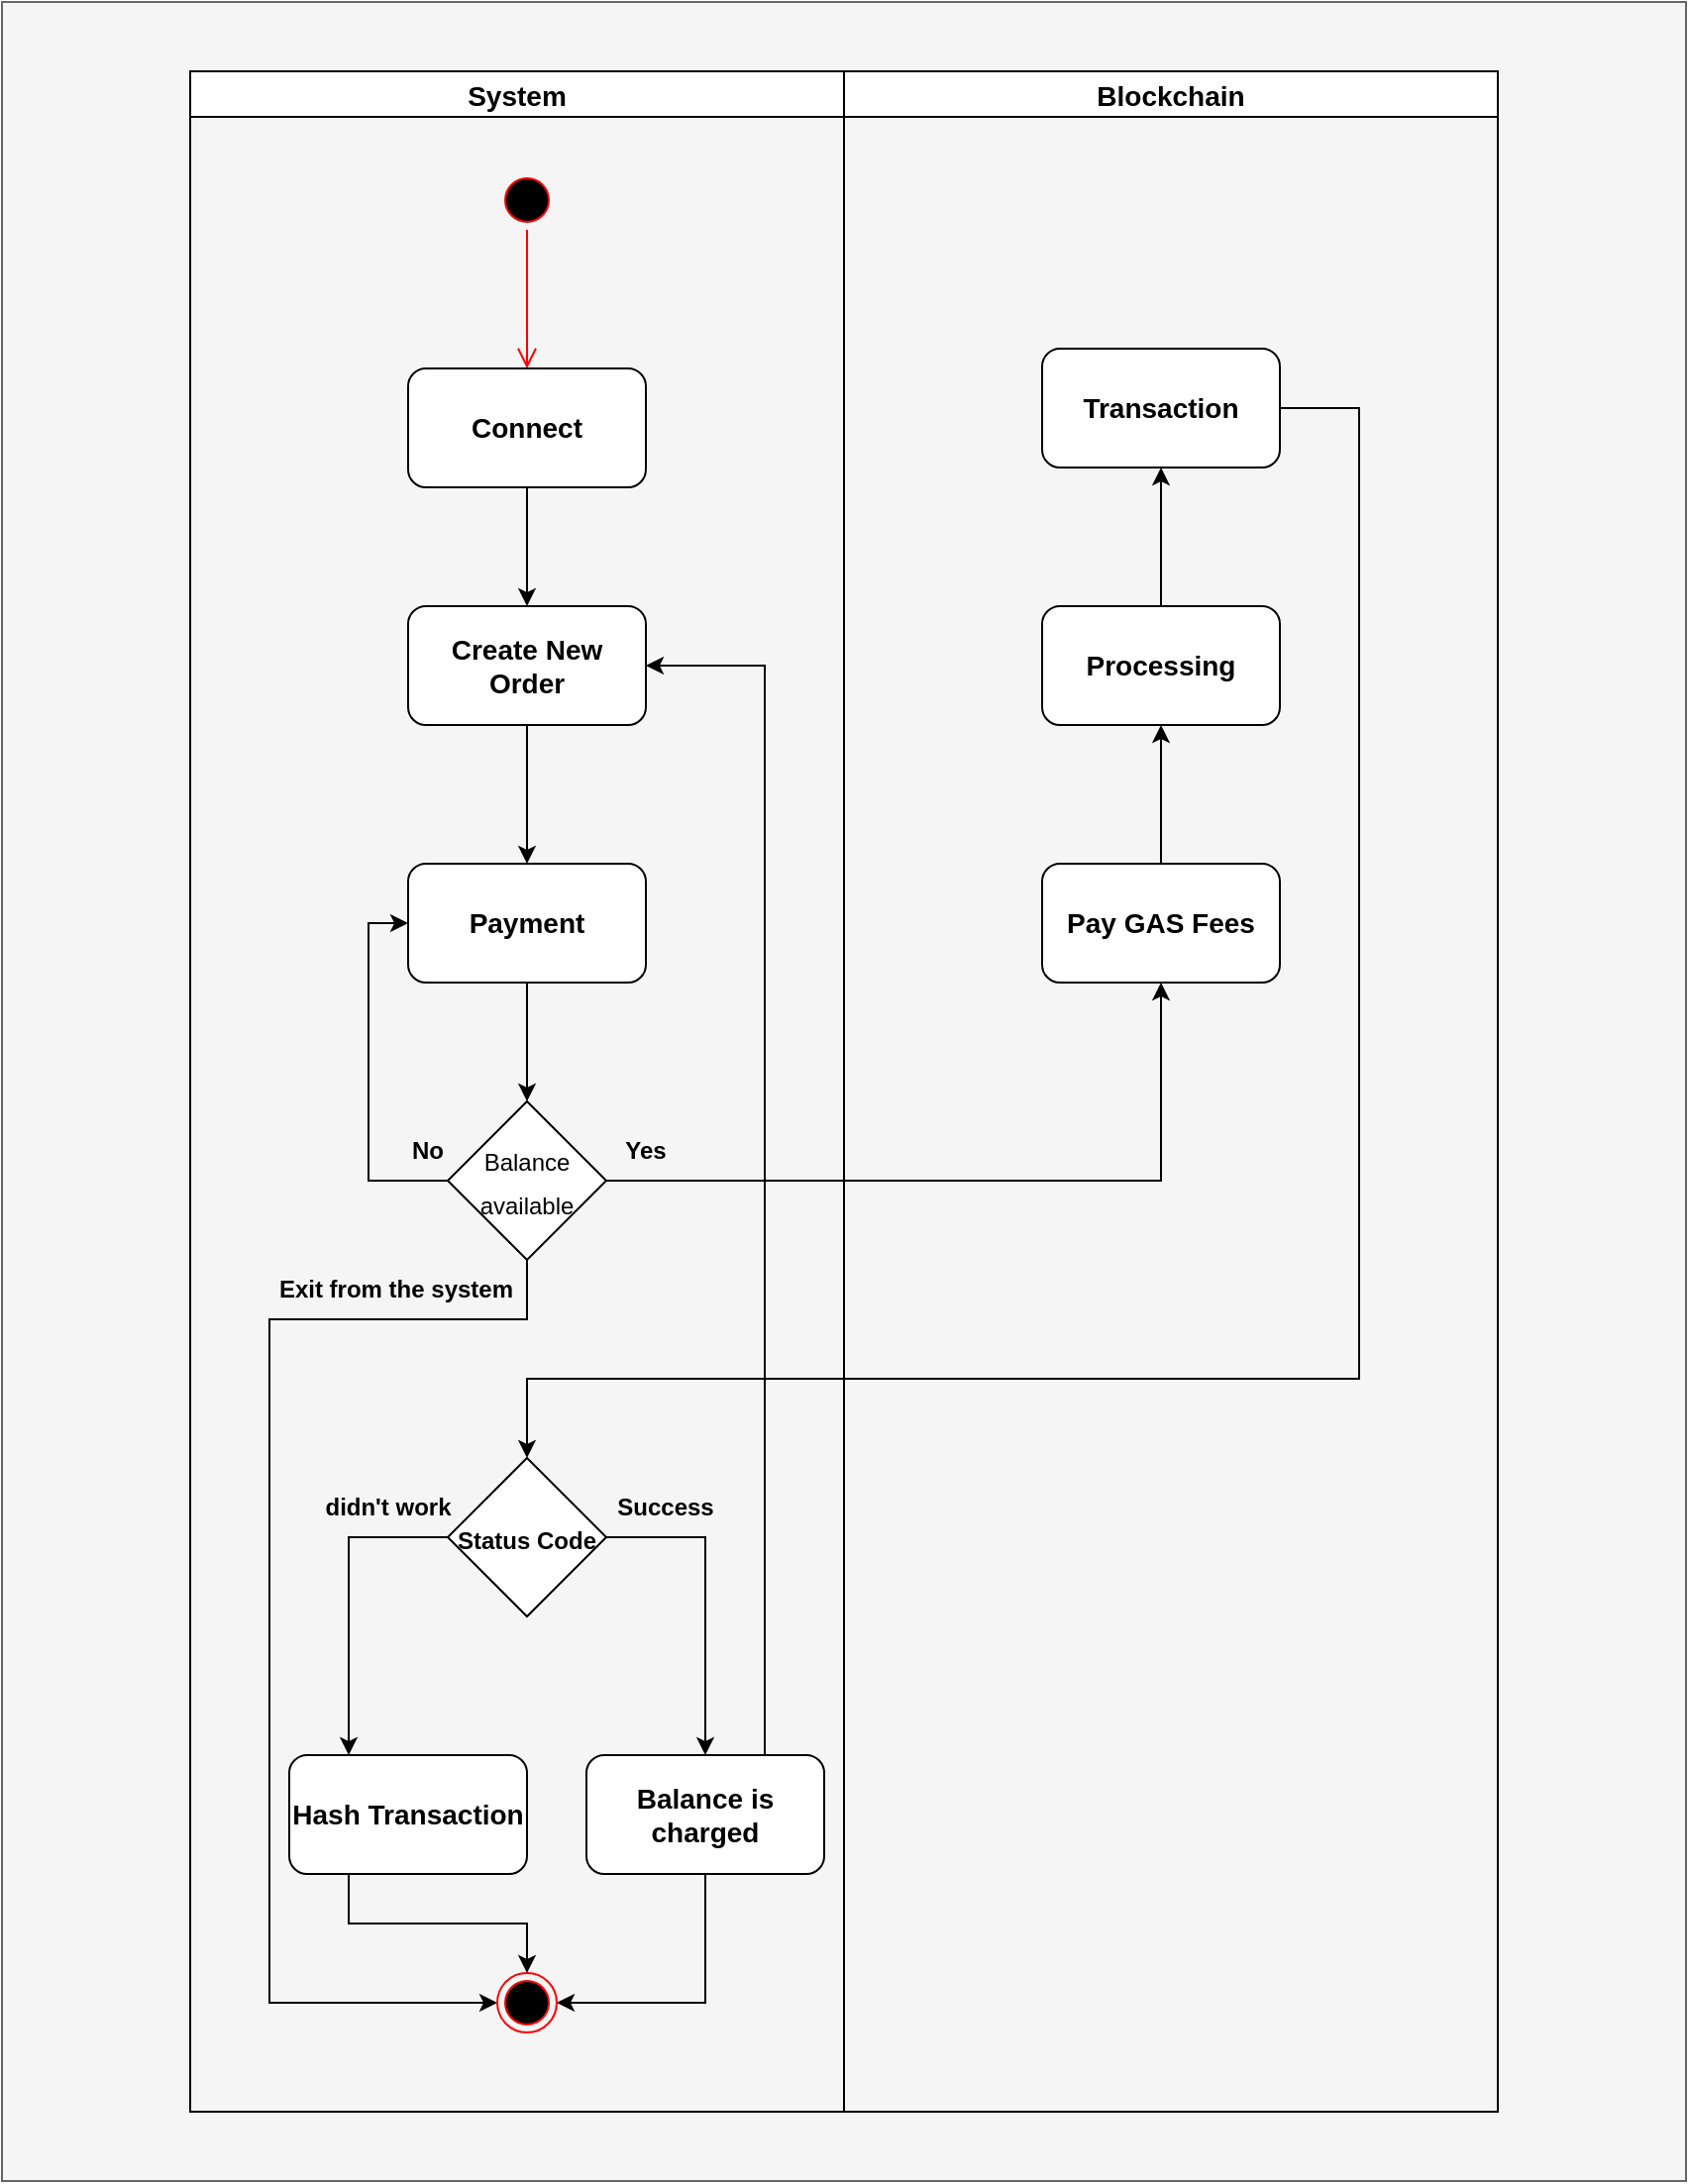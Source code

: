 <mxfile version="16.2.7" type="github">
  <diagram id="jmXwGQ9fRLU38cfqbo7W" name="Page-1">
    <mxGraphModel dx="1577" dy="982" grid="1" gridSize="10" guides="1" tooltips="1" connect="1" arrows="1" fold="1" page="1" pageScale="1" pageWidth="850" pageHeight="1100" math="0" shadow="0">
      <root>
        <mxCell id="0" />
        <mxCell id="1" parent="0" />
        <mxCell id="teL6G0FFjEwjF4aJCkXG-124" value="" style="rounded=0;whiteSpace=wrap;html=1;fontSize=14;fillColor=#f5f5f5;strokeColor=#666666;fontColor=#333333;" vertex="1" parent="1">
          <mxGeometry width="850" height="1100" as="geometry" />
        </mxCell>
        <mxCell id="teL6G0FFjEwjF4aJCkXG-125" style="edgeStyle=orthogonalEdgeStyle;rounded=0;orthogonalLoop=1;jettySize=auto;html=1;exitX=1;exitY=0.5;exitDx=0;exitDy=0;entryX=0.5;entryY=0;entryDx=0;entryDy=0;fontSize=14;" edge="1" parent="1" source="teL6G0FFjEwjF4aJCkXG-156" target="teL6G0FFjEwjF4aJCkXG-141">
          <mxGeometry relative="1" as="geometry">
            <mxPoint x="955" y="395" as="sourcePoint" />
            <mxPoint x="325" y="725" as="targetPoint" />
            <Array as="points">
              <mxPoint x="685" y="205" />
              <mxPoint x="685" y="695" />
              <mxPoint x="265" y="695" />
            </Array>
          </mxGeometry>
        </mxCell>
        <mxCell id="teL6G0FFjEwjF4aJCkXG-126" value="System" style="swimlane;fontSize=14;" vertex="1" parent="1">
          <mxGeometry x="95" y="35" width="330" height="1030" as="geometry">
            <mxRectangle x="180" y="140" width="100" height="23" as="alternateBounds" />
          </mxGeometry>
        </mxCell>
        <mxCell id="teL6G0FFjEwjF4aJCkXG-127" value="" style="ellipse;html=1;shape=startState;fillColor=#000000;strokeColor=#ff0000;" vertex="1" parent="teL6G0FFjEwjF4aJCkXG-126">
          <mxGeometry x="155" y="50" width="30" height="30" as="geometry" />
        </mxCell>
        <mxCell id="teL6G0FFjEwjF4aJCkXG-128" value="" style="edgeStyle=orthogonalEdgeStyle;html=1;verticalAlign=bottom;endArrow=open;endSize=8;strokeColor=#ff0000;rounded=0;entryX=0.5;entryY=0;entryDx=0;entryDy=0;" edge="1" parent="teL6G0FFjEwjF4aJCkXG-126" source="teL6G0FFjEwjF4aJCkXG-127" target="teL6G0FFjEwjF4aJCkXG-129">
          <mxGeometry relative="1" as="geometry">
            <mxPoint x="170" y="130" as="targetPoint" />
          </mxGeometry>
        </mxCell>
        <mxCell id="teL6G0FFjEwjF4aJCkXG-129" value="&lt;font style=&quot;font-size: 14px&quot;&gt;&lt;b&gt;Connect&lt;/b&gt;&lt;/font&gt;" style="rounded=1;whiteSpace=wrap;html=1;" vertex="1" parent="teL6G0FFjEwjF4aJCkXG-126">
          <mxGeometry x="110" y="150" width="120" height="60" as="geometry" />
        </mxCell>
        <mxCell id="teL6G0FFjEwjF4aJCkXG-130" value="" style="endArrow=classic;html=1;rounded=0;fontSize=24;exitX=0.5;exitY=1;exitDx=0;exitDy=0;entryX=0.5;entryY=0;entryDx=0;entryDy=0;" edge="1" parent="teL6G0FFjEwjF4aJCkXG-126" source="teL6G0FFjEwjF4aJCkXG-129" target="teL6G0FFjEwjF4aJCkXG-131">
          <mxGeometry width="50" height="50" relative="1" as="geometry">
            <mxPoint x="145" y="300" as="sourcePoint" />
            <mxPoint x="155" y="250" as="targetPoint" />
          </mxGeometry>
        </mxCell>
        <mxCell id="teL6G0FFjEwjF4aJCkXG-131" value="&lt;font style=&quot;font-size: 14px&quot;&gt;&lt;b&gt;Create New Order&lt;/b&gt;&lt;/font&gt;" style="rounded=1;whiteSpace=wrap;html=1;" vertex="1" parent="teL6G0FFjEwjF4aJCkXG-126">
          <mxGeometry x="110" y="270" width="120" height="60" as="geometry" />
        </mxCell>
        <mxCell id="teL6G0FFjEwjF4aJCkXG-132" value="&lt;span style=&quot;font-size: 14px&quot;&gt;&lt;b&gt;Payment&lt;/b&gt;&lt;/span&gt;" style="rounded=1;whiteSpace=wrap;html=1;" vertex="1" parent="teL6G0FFjEwjF4aJCkXG-126">
          <mxGeometry x="110" y="400" width="120" height="60" as="geometry" />
        </mxCell>
        <mxCell id="teL6G0FFjEwjF4aJCkXG-133" value="" style="endArrow=classic;html=1;rounded=0;fontSize=24;exitX=0.5;exitY=1;exitDx=0;exitDy=0;entryX=0.5;entryY=0;entryDx=0;entryDy=0;" edge="1" parent="teL6G0FFjEwjF4aJCkXG-126" source="teL6G0FFjEwjF4aJCkXG-131" target="teL6G0FFjEwjF4aJCkXG-132">
          <mxGeometry width="50" height="50" relative="1" as="geometry">
            <mxPoint x="169" y="380" as="sourcePoint" />
            <mxPoint x="165" y="380" as="targetPoint" />
          </mxGeometry>
        </mxCell>
        <mxCell id="teL6G0FFjEwjF4aJCkXG-134" style="edgeStyle=orthogonalEdgeStyle;rounded=0;orthogonalLoop=1;jettySize=auto;html=1;exitX=0;exitY=0.5;exitDx=0;exitDy=0;entryX=0;entryY=0.5;entryDx=0;entryDy=0;fontSize=12;" edge="1" parent="teL6G0FFjEwjF4aJCkXG-126" source="teL6G0FFjEwjF4aJCkXG-136" target="teL6G0FFjEwjF4aJCkXG-132">
          <mxGeometry relative="1" as="geometry" />
        </mxCell>
        <mxCell id="teL6G0FFjEwjF4aJCkXG-135" style="edgeStyle=orthogonalEdgeStyle;rounded=0;orthogonalLoop=1;jettySize=auto;html=1;exitX=0.5;exitY=1;exitDx=0;exitDy=0;entryX=0;entryY=0.5;entryDx=0;entryDy=0;fontSize=14;" edge="1" parent="teL6G0FFjEwjF4aJCkXG-126" source="teL6G0FFjEwjF4aJCkXG-136" target="teL6G0FFjEwjF4aJCkXG-139">
          <mxGeometry relative="1" as="geometry">
            <Array as="points">
              <mxPoint x="170" y="630" />
              <mxPoint x="40" y="630" />
              <mxPoint x="40" y="975" />
            </Array>
          </mxGeometry>
        </mxCell>
        <mxCell id="teL6G0FFjEwjF4aJCkXG-136" value="&lt;font style=&quot;font-size: 12px&quot;&gt;Balance available&lt;/font&gt;" style="rhombus;whiteSpace=wrap;html=1;fontSize=18;" vertex="1" parent="teL6G0FFjEwjF4aJCkXG-126">
          <mxGeometry x="130" y="520" width="80" height="80" as="geometry" />
        </mxCell>
        <mxCell id="teL6G0FFjEwjF4aJCkXG-137" value="" style="endArrow=classic;html=1;rounded=0;fontSize=24;entryX=0.5;entryY=0;entryDx=0;entryDy=0;exitX=0.5;exitY=1;exitDx=0;exitDy=0;" edge="1" parent="teL6G0FFjEwjF4aJCkXG-126" source="teL6G0FFjEwjF4aJCkXG-132" target="teL6G0FFjEwjF4aJCkXG-136">
          <mxGeometry width="50" height="50" relative="1" as="geometry">
            <mxPoint x="125" y="490" as="sourcePoint" />
            <mxPoint x="164.52" y="530.0" as="targetPoint" />
          </mxGeometry>
        </mxCell>
        <mxCell id="teL6G0FFjEwjF4aJCkXG-138" value="&lt;b&gt;No&lt;/b&gt;" style="text;html=1;strokeColor=none;fillColor=none;align=center;verticalAlign=middle;whiteSpace=wrap;rounded=0;fontSize=12;" vertex="1" parent="teL6G0FFjEwjF4aJCkXG-126">
          <mxGeometry x="90" y="530" width="60" height="30" as="geometry" />
        </mxCell>
        <mxCell id="teL6G0FFjEwjF4aJCkXG-139" value="" style="ellipse;html=1;shape=endState;fillColor=#000000;strokeColor=#ff0000;" vertex="1" parent="teL6G0FFjEwjF4aJCkXG-126">
          <mxGeometry x="155" y="960" width="30" height="30" as="geometry" />
        </mxCell>
        <mxCell id="teL6G0FFjEwjF4aJCkXG-140" style="edgeStyle=orthogonalEdgeStyle;rounded=0;orthogonalLoop=1;jettySize=auto;html=1;exitX=0;exitY=0.5;exitDx=0;exitDy=0;entryX=0.25;entryY=0;entryDx=0;entryDy=0;fontSize=14;" edge="1" parent="teL6G0FFjEwjF4aJCkXG-126" source="teL6G0FFjEwjF4aJCkXG-141" target="teL6G0FFjEwjF4aJCkXG-147">
          <mxGeometry relative="1" as="geometry" />
        </mxCell>
        <mxCell id="teL6G0FFjEwjF4aJCkXG-141" value="&lt;b style=&quot;font-size: 12px&quot;&gt;Status Code&lt;/b&gt;" style="rhombus;whiteSpace=wrap;html=1;fontSize=18;" vertex="1" parent="teL6G0FFjEwjF4aJCkXG-126">
          <mxGeometry x="130" y="700" width="80" height="80" as="geometry" />
        </mxCell>
        <mxCell id="teL6G0FFjEwjF4aJCkXG-142" style="edgeStyle=orthogonalEdgeStyle;rounded=0;orthogonalLoop=1;jettySize=auto;html=1;exitX=0.5;exitY=1;exitDx=0;exitDy=0;entryX=1;entryY=0.5;entryDx=0;entryDy=0;fontSize=14;" edge="1" parent="teL6G0FFjEwjF4aJCkXG-126" source="teL6G0FFjEwjF4aJCkXG-144" target="teL6G0FFjEwjF4aJCkXG-139">
          <mxGeometry relative="1" as="geometry" />
        </mxCell>
        <mxCell id="teL6G0FFjEwjF4aJCkXG-143" style="edgeStyle=orthogonalEdgeStyle;rounded=0;orthogonalLoop=1;jettySize=auto;html=1;exitX=0.75;exitY=0;exitDx=0;exitDy=0;entryX=1;entryY=0.5;entryDx=0;entryDy=0;fontSize=14;" edge="1" parent="teL6G0FFjEwjF4aJCkXG-126" source="teL6G0FFjEwjF4aJCkXG-144" target="teL6G0FFjEwjF4aJCkXG-131">
          <mxGeometry relative="1" as="geometry" />
        </mxCell>
        <mxCell id="teL6G0FFjEwjF4aJCkXG-144" value="&lt;span style=&quot;font-size: 14px&quot;&gt;&lt;b&gt;Balance is charged&lt;/b&gt;&lt;/span&gt;" style="rounded=1;whiteSpace=wrap;html=1;fontSize=12;" vertex="1" parent="teL6G0FFjEwjF4aJCkXG-126">
          <mxGeometry x="200" y="850" width="120" height="60" as="geometry" />
        </mxCell>
        <mxCell id="teL6G0FFjEwjF4aJCkXG-145" style="edgeStyle=orthogonalEdgeStyle;rounded=0;orthogonalLoop=1;jettySize=auto;html=1;exitX=1;exitY=0.5;exitDx=0;exitDy=0;fontSize=14;entryX=0.5;entryY=0;entryDx=0;entryDy=0;" edge="1" parent="teL6G0FFjEwjF4aJCkXG-126" source="teL6G0FFjEwjF4aJCkXG-141" target="teL6G0FFjEwjF4aJCkXG-144">
          <mxGeometry relative="1" as="geometry">
            <mxPoint x="260" y="800.333" as="targetPoint" />
          </mxGeometry>
        </mxCell>
        <mxCell id="teL6G0FFjEwjF4aJCkXG-146" value="&lt;b&gt;Success&lt;/b&gt;" style="text;html=1;strokeColor=none;fillColor=none;align=center;verticalAlign=middle;whiteSpace=wrap;rounded=0;fontSize=12;" vertex="1" parent="teL6G0FFjEwjF4aJCkXG-126">
          <mxGeometry x="210" y="710" width="60" height="30" as="geometry" />
        </mxCell>
        <mxCell id="teL6G0FFjEwjF4aJCkXG-158" style="edgeStyle=orthogonalEdgeStyle;rounded=0;orthogonalLoop=1;jettySize=auto;html=1;exitX=0.25;exitY=1;exitDx=0;exitDy=0;entryX=0.5;entryY=0;entryDx=0;entryDy=0;fontSize=14;" edge="1" parent="teL6G0FFjEwjF4aJCkXG-126" source="teL6G0FFjEwjF4aJCkXG-147" target="teL6G0FFjEwjF4aJCkXG-139">
          <mxGeometry relative="1" as="geometry" />
        </mxCell>
        <mxCell id="teL6G0FFjEwjF4aJCkXG-147" value="&lt;span style=&quot;font-size: 14px&quot;&gt;&lt;b&gt;Hash Transaction&lt;/b&gt;&lt;/span&gt;" style="rounded=1;whiteSpace=wrap;html=1;" vertex="1" parent="teL6G0FFjEwjF4aJCkXG-126">
          <mxGeometry x="50" y="850" width="120" height="60" as="geometry" />
        </mxCell>
        <mxCell id="teL6G0FFjEwjF4aJCkXG-148" value="&lt;b&gt;didn&#39;t work&lt;/b&gt;" style="text;html=1;strokeColor=none;fillColor=none;align=center;verticalAlign=middle;whiteSpace=wrap;rounded=0;fontSize=12;" vertex="1" parent="teL6G0FFjEwjF4aJCkXG-126">
          <mxGeometry x="60" y="710" width="80" height="30" as="geometry" />
        </mxCell>
        <mxCell id="teL6G0FFjEwjF4aJCkXG-149" value="&lt;b&gt;Yes&lt;/b&gt;" style="text;html=1;strokeColor=none;fillColor=none;align=center;verticalAlign=middle;whiteSpace=wrap;rounded=0;fontSize=12;" vertex="1" parent="teL6G0FFjEwjF4aJCkXG-126">
          <mxGeometry x="200" y="530" width="60" height="30" as="geometry" />
        </mxCell>
        <mxCell id="teL6G0FFjEwjF4aJCkXG-150" value="&lt;b&gt;Exit from the system&lt;/b&gt;" style="text;html=1;strokeColor=none;fillColor=none;align=center;verticalAlign=middle;whiteSpace=wrap;rounded=0;fontSize=12;" vertex="1" parent="teL6G0FFjEwjF4aJCkXG-126">
          <mxGeometry x="39" y="600" width="130" height="30" as="geometry" />
        </mxCell>
        <mxCell id="teL6G0FFjEwjF4aJCkXG-151" value="Blockchain" style="swimlane;fontSize=14;" vertex="1" parent="1">
          <mxGeometry x="425" y="35" width="330" height="1030" as="geometry">
            <mxRectangle x="180" y="140" width="100" height="23" as="alternateBounds" />
          </mxGeometry>
        </mxCell>
        <mxCell id="teL6G0FFjEwjF4aJCkXG-152" value="&lt;b&gt;&lt;font style=&quot;font-size: 14px&quot;&gt;Pay GAS Fees&lt;/font&gt;&lt;/b&gt;" style="rounded=1;whiteSpace=wrap;html=1;" vertex="1" parent="teL6G0FFjEwjF4aJCkXG-151">
          <mxGeometry x="100" y="400" width="120" height="60" as="geometry" />
        </mxCell>
        <mxCell id="teL6G0FFjEwjF4aJCkXG-153" style="edgeStyle=orthogonalEdgeStyle;rounded=0;orthogonalLoop=1;jettySize=auto;html=1;exitX=0.5;exitY=0;exitDx=0;exitDy=0;entryX=0.5;entryY=1;entryDx=0;entryDy=0;fontSize=14;" edge="1" parent="teL6G0FFjEwjF4aJCkXG-151" source="teL6G0FFjEwjF4aJCkXG-154" target="teL6G0FFjEwjF4aJCkXG-156">
          <mxGeometry relative="1" as="geometry" />
        </mxCell>
        <mxCell id="teL6G0FFjEwjF4aJCkXG-154" value="&lt;span style=&quot;font-size: 14px&quot;&gt;&lt;b&gt;Processing&lt;/b&gt;&lt;/span&gt;" style="rounded=1;whiteSpace=wrap;html=1;" vertex="1" parent="teL6G0FFjEwjF4aJCkXG-151">
          <mxGeometry x="100" y="270" width="120" height="60" as="geometry" />
        </mxCell>
        <mxCell id="teL6G0FFjEwjF4aJCkXG-155" value="" style="endArrow=classic;html=1;rounded=0;fontSize=24;exitX=0.5;exitY=0;exitDx=0;exitDy=0;entryX=0.5;entryY=1;entryDx=0;entryDy=0;" edge="1" parent="teL6G0FFjEwjF4aJCkXG-151" source="teL6G0FFjEwjF4aJCkXG-152" target="teL6G0FFjEwjF4aJCkXG-154">
          <mxGeometry width="50" height="50" relative="1" as="geometry">
            <mxPoint x="150" y="370" as="sourcePoint" />
            <mxPoint x="70" y="380" as="targetPoint" />
          </mxGeometry>
        </mxCell>
        <mxCell id="teL6G0FFjEwjF4aJCkXG-156" value="&lt;span style=&quot;font-size: 14px&quot;&gt;&lt;b&gt;Transaction&lt;/b&gt;&lt;/span&gt;" style="rounded=1;whiteSpace=wrap;html=1;" vertex="1" parent="teL6G0FFjEwjF4aJCkXG-151">
          <mxGeometry x="100" y="140" width="120" height="60" as="geometry" />
        </mxCell>
        <mxCell id="teL6G0FFjEwjF4aJCkXG-157" style="edgeStyle=orthogonalEdgeStyle;rounded=0;orthogonalLoop=1;jettySize=auto;html=1;exitX=1;exitY=0.5;exitDx=0;exitDy=0;entryX=0.5;entryY=1;entryDx=0;entryDy=0;fontSize=14;" edge="1" parent="1" source="teL6G0FFjEwjF4aJCkXG-136" target="teL6G0FFjEwjF4aJCkXG-152">
          <mxGeometry relative="1" as="geometry" />
        </mxCell>
      </root>
    </mxGraphModel>
  </diagram>
</mxfile>
